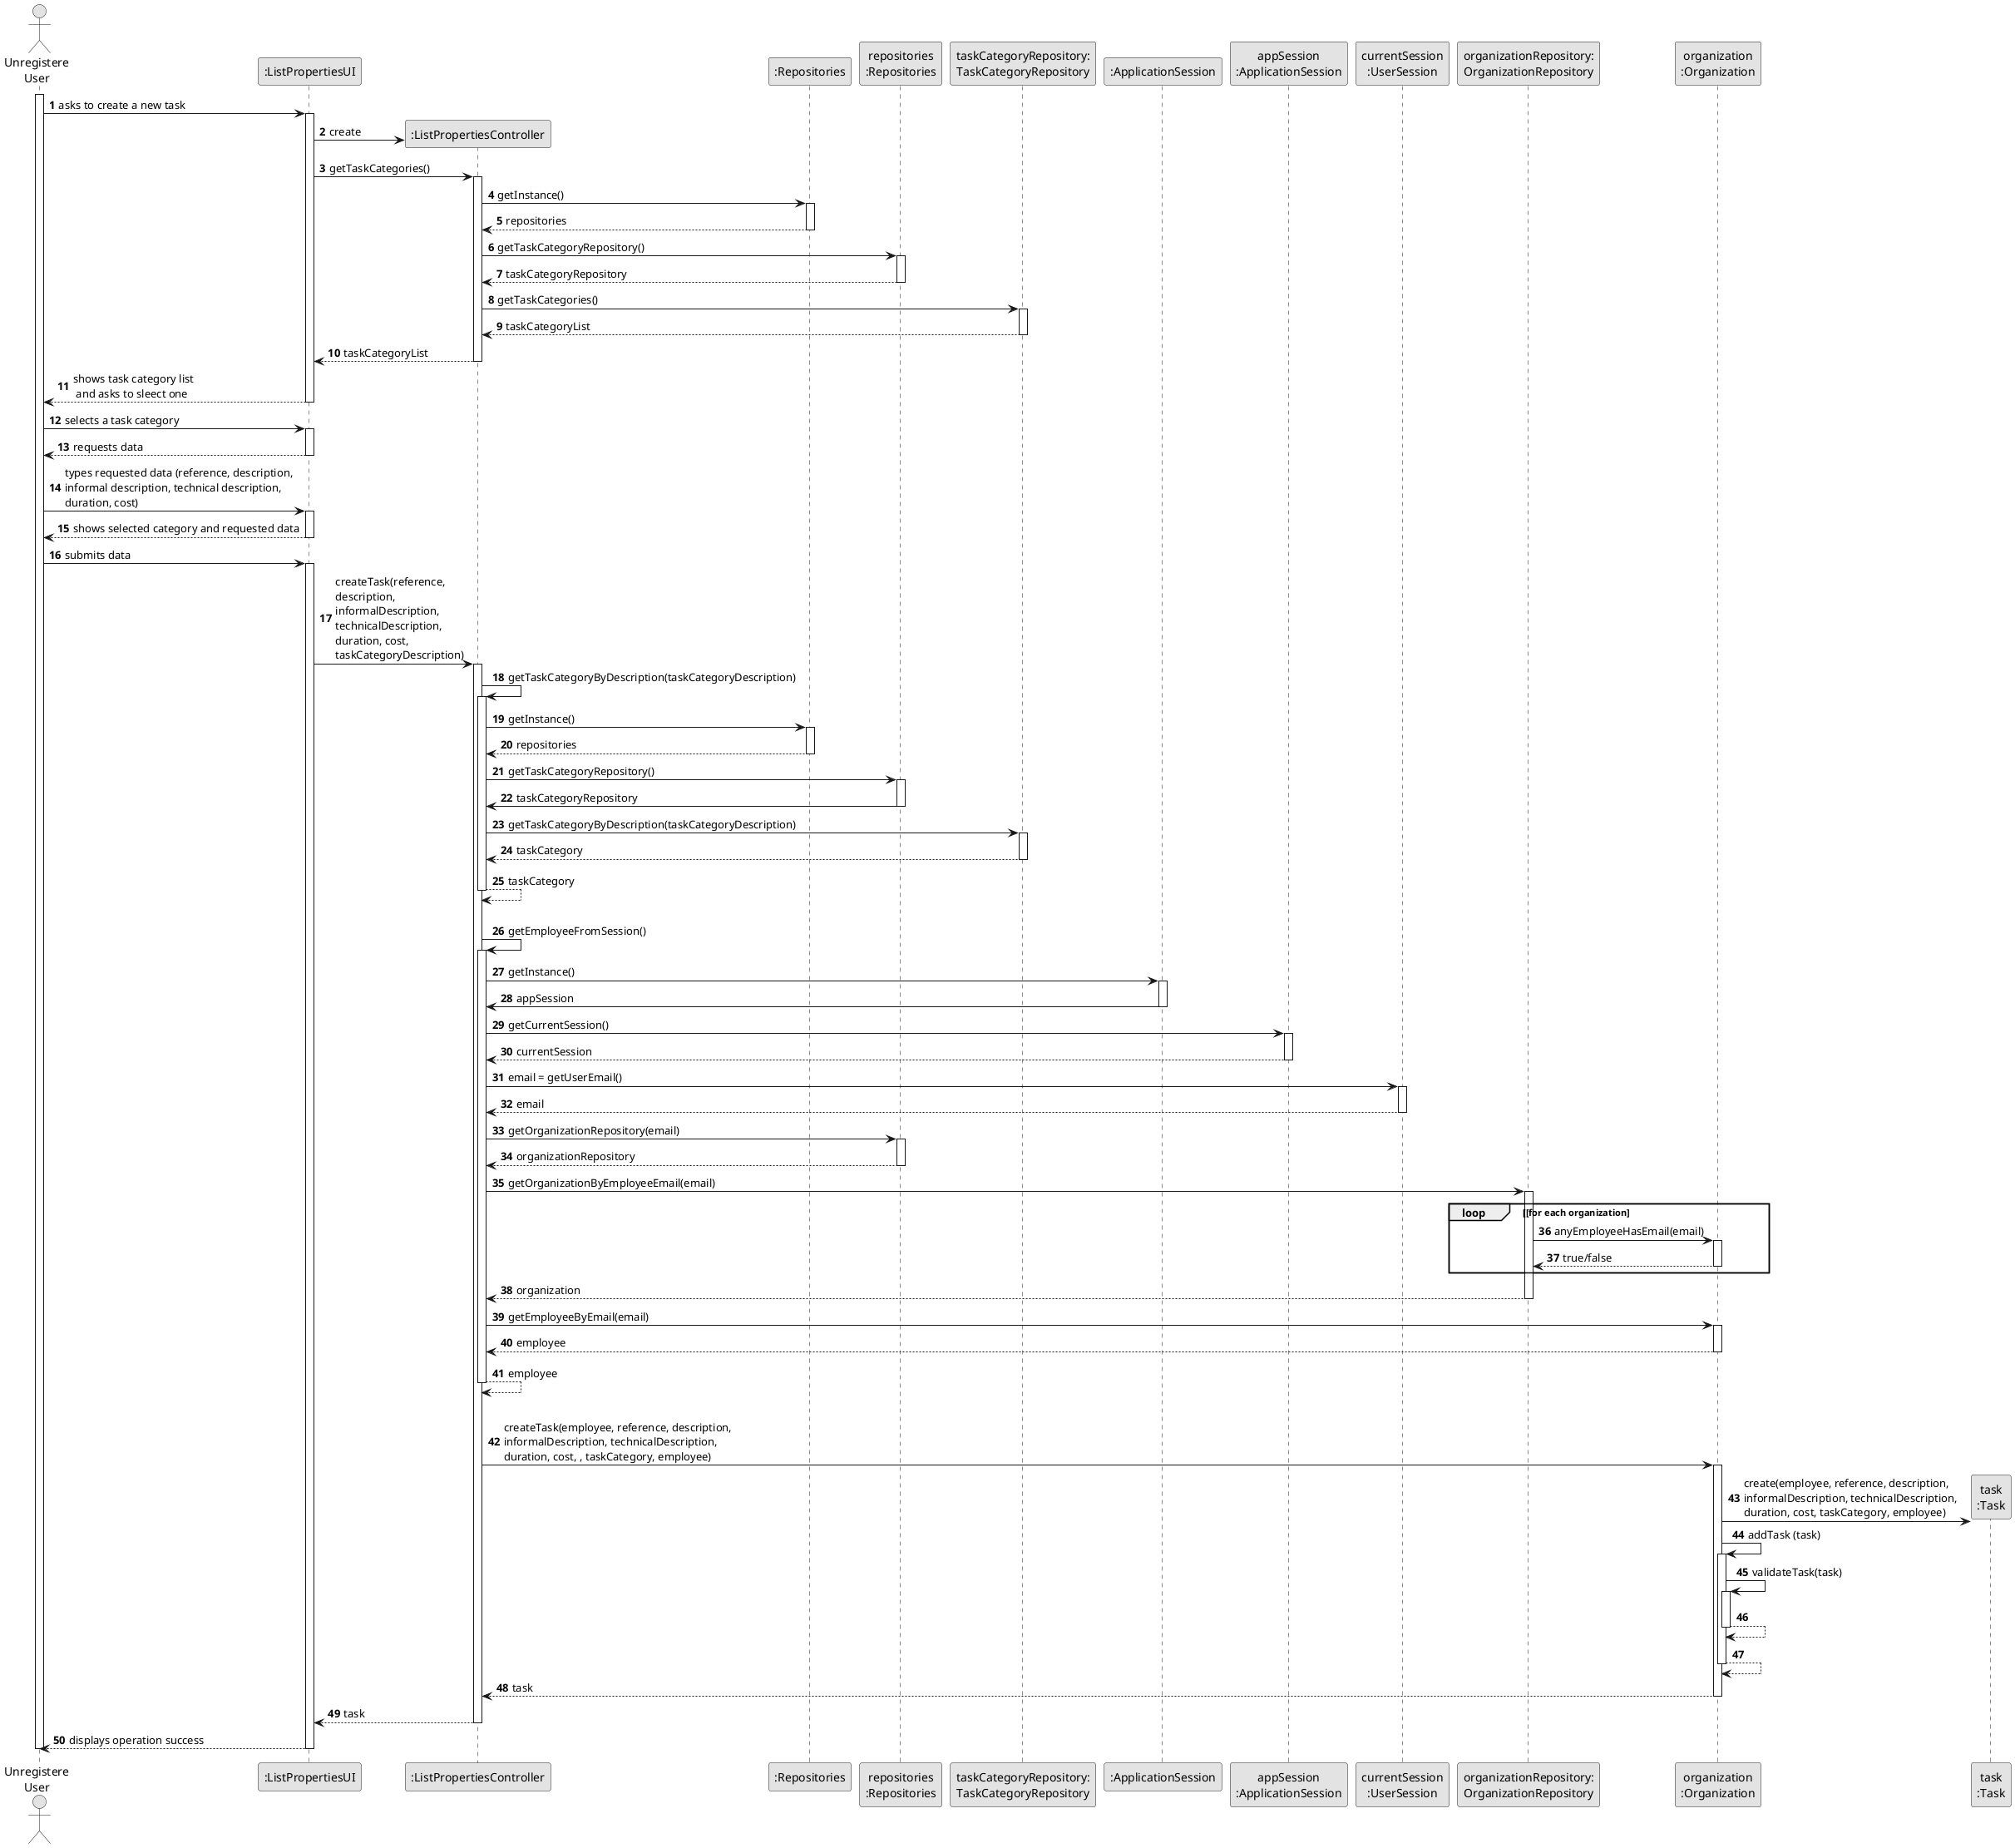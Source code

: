 @startuml
skinparam monochrome true
skinparam packageStyle rectangle
skinparam shadowing false

autonumber

'hide footbox
actor "Unregistere\nUser" as US
participant ":ListPropertiesUI" as UI
participant ":ListPropertiesController" as CTRL
participant ":Repositories" as RepositorySingleton
participant "repositories\n:Repositories" as PLAT
participant "taskCategoryRepository:\nTaskCategoryRepository" as TaskCategoryRepository
participant ":ApplicationSession" as _APP
participant "appSession\n:ApplicationSession" as APP
participant "currentSession\n:UserSession" as SESSAO
participant "organizationRepository:\nOrganizationRepository" as OrganizationRepository
participant "organization\n:Organization" as ORG
participant "task\n:Task" as TAREFA

activate US

        US -> UI : asks to create a new task

        activate UI

'            UI --> ADM : requests data (reference, description,  informal \n description, technical description, duration, cost)
            'create CTRL
            UI -> CTRL** : create

            UI -> CTRL : getTaskCategories()
            activate CTRL

                CTRL -> RepositorySingleton : getInstance()
                activate RepositorySingleton

                    RepositorySingleton --> CTRL: repositories
                deactivate RepositorySingleton

                CTRL -> PLAT : getTaskCategoryRepository()
                activate PLAT

                    PLAT --> CTRL: taskCategoryRepository
                deactivate PLAT

                CTRL -> TaskCategoryRepository : getTaskCategories()
                activate TaskCategoryRepository

                    TaskCategoryRepository --> CTRL : taskCategoryList
                deactivate TaskCategoryRepository

                CTRL --> UI : taskCategoryList
            deactivate CTRL

            UI --> US : shows task category list\n and asks to sleect one
        deactivate UI

    US -> UI : selects a task category
    activate UI

        UI --> US : requests data
    deactivate UI

    US -> UI : types requested data (reference, description, \ninformal description, technical description,\nduration, cost)
    activate UI

        UI --> US : shows selected category and requested data
    deactivate UI

    US -> UI : submits data
    activate UI

        UI -> CTRL : createTask(reference,\ndescription,\ninformalDescription,\ntechnicalDescription,\nduration, cost,\ntaskCategoryDescription)
        activate CTRL

            CTRL -> CTRL : getTaskCategoryByDescription(taskCategoryDescription)
            activate CTRL

                CTRL -> RepositorySingleton : getInstance()
                activate RepositorySingleton

                    RepositorySingleton --> CTRL: repositories
                deactivate RepositorySingleton

                CTRL -> PLAT : getTaskCategoryRepository()
                activate PLAT

                    PLAT -> CTRL : taskCategoryRepository
                deactivate PLAT

                CTRL -> TaskCategoryRepository : getTaskCategoryByDescription(taskCategoryDescription)
                activate TaskCategoryRepository

                    TaskCategoryRepository --> CTRL : taskCategory
                deactivate TaskCategoryRepository
                    CTRL --> CTRL : taskCategory
            deactivate CTRL

            |||
            CTRL -> CTRL : getEmployeeFromSession()
            activate CTRL

                CTRL -> _APP: getInstance()
                activate _APP
                    _APP -> CTRL: appSession
                deactivate _APP


                CTRL -> APP: getCurrentSession()
                activate APP

                    APP --> CTRL: currentSession
                deactivate APP

                CTRL -> SESSAO: email = getUserEmail()
                activate SESSAO

                    SESSAO --> CTRL: email
                deactivate SESSAO


                CTRL -> PLAT: getOrganizationRepository(email)
                activate PLAT

                    PLAT --> CTRL: organizationRepository
                deactivate PLAT


                CTRL -> OrganizationRepository: getOrganizationByEmployeeEmail(email)
                activate OrganizationRepository

                    loop [for each organization
                        OrganizationRepository -> ORG : anyEmployeeHasEmail(email)
                        activate ORG

                             ORG --> OrganizationRepository : true/false
                        deactivate ORG
                    end
                    OrganizationRepository --> CTRL : organization
                deactivate OrganizationRepository

                CTRL -> ORG: getEmployeeByEmail(email)
                activate ORG

                    ORG --> CTRL : employee
                deactivate ORG

                CTRL --> CTRL : employee
            deactivate CTRL

            |||
            CTRL -> ORG: createTask(employee, reference, description,\ninformalDescription, technicalDescription,\nduration, cost, , taskCategory, employee)
            activate ORG

                ORG -> TAREFA**: create(employee, reference, description,\ninformalDescription, technicalDescription,\nduration, cost, taskCategory, employee)
                ORG -> ORG: addTask (task)


                activate ORG
                    ORG -> ORG: validateTask(task)
                    activate ORG
                        ORG --> ORG
                    deactivate ORG

                    ORG --> ORG
                deactivate ORG

                ORG --> CTRL : task

            deactivate ORG

            CTRL --> UI: task
            deactivate CTRL
            UI --> US: displays operation success
    deactivate UI

deactivate US

@enduml